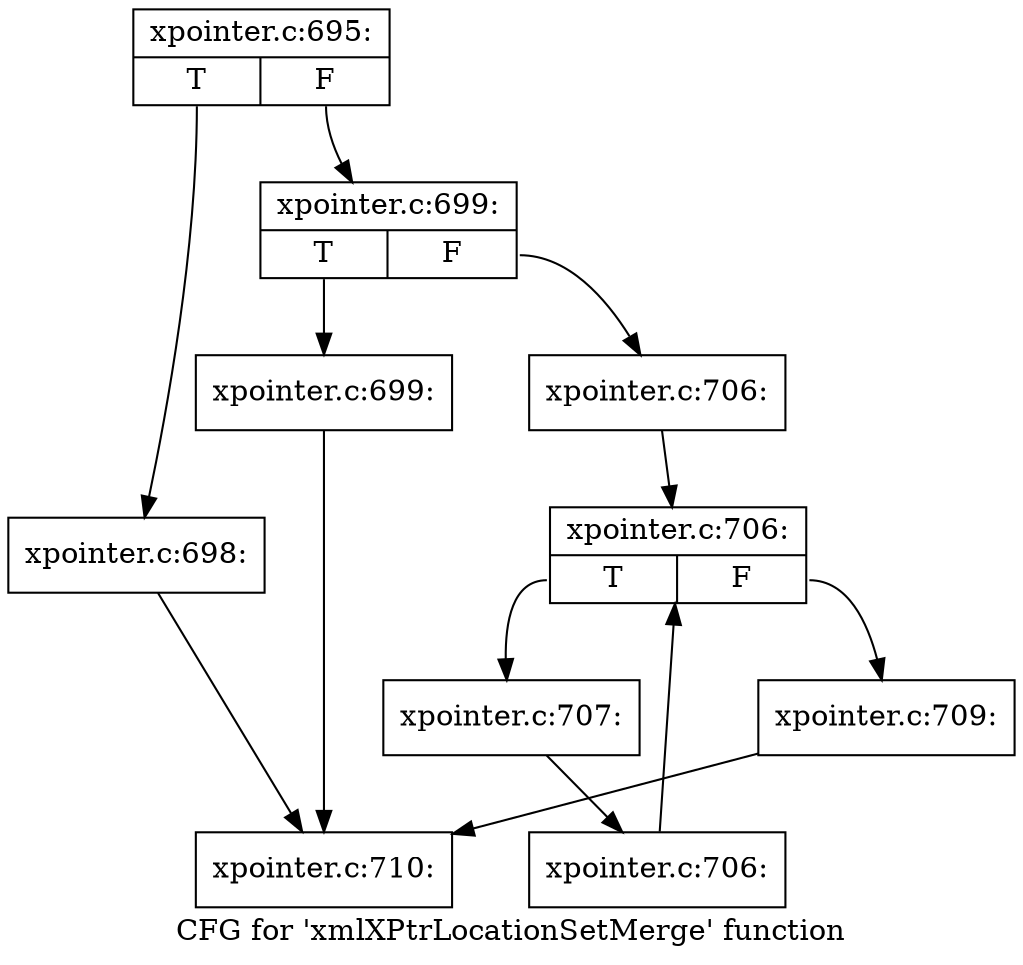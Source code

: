 digraph "CFG for 'xmlXPtrLocationSetMerge' function" {
	label="CFG for 'xmlXPtrLocationSetMerge' function";

	Node0x50d82d0 [shape=record,label="{xpointer.c:695:|{<s0>T|<s1>F}}"];
	Node0x50d82d0:s0 -> Node0x50e1d00;
	Node0x50d82d0:s1 -> Node0x50d8190;
	Node0x50e1d00 [shape=record,label="{xpointer.c:698:}"];
	Node0x50e1d00 -> Node0x50e1e10;
	Node0x50d8190 [shape=record,label="{xpointer.c:699:|{<s0>T|<s1>F}}"];
	Node0x50d8190:s0 -> Node0x50e2b70;
	Node0x50d8190:s1 -> Node0x50e2bc0;
	Node0x50e2b70 [shape=record,label="{xpointer.c:699:}"];
	Node0x50e2b70 -> Node0x50e1e10;
	Node0x50e2bc0 [shape=record,label="{xpointer.c:706:}"];
	Node0x50e2bc0 -> Node0x50e31e0;
	Node0x50e31e0 [shape=record,label="{xpointer.c:706:|{<s0>T|<s1>F}}"];
	Node0x50e31e0:s0 -> Node0x50e34c0;
	Node0x50e31e0:s1 -> Node0x50e3040;
	Node0x50e34c0 [shape=record,label="{xpointer.c:707:}"];
	Node0x50e34c0 -> Node0x50e3430;
	Node0x50e3430 [shape=record,label="{xpointer.c:706:}"];
	Node0x50e3430 -> Node0x50e31e0;
	Node0x50e3040 [shape=record,label="{xpointer.c:709:}"];
	Node0x50e3040 -> Node0x50e1e10;
	Node0x50e1e10 [shape=record,label="{xpointer.c:710:}"];
}
